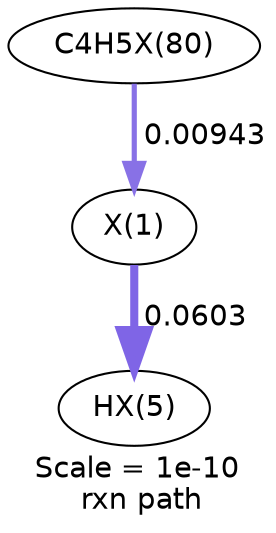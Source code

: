 digraph reaction_paths {
center=1;
s29 -> s30[fontname="Helvetica", style="setlinewidth(3.88)", arrowsize=1.94, color="0.7, 0.56, 0.9"
, label=" 0.0603"];
s33 -> s29[fontname="Helvetica", style="setlinewidth(2.48)", arrowsize=1.24, color="0.7, 0.509, 0.9"
, label=" 0.00943"];
s29 [ fontname="Helvetica", label="X(1)"];
s30 [ fontname="Helvetica", label="HX(5)"];
s33 [ fontname="Helvetica", label="C4H5X(80)"];
 label = "Scale = 1e-10\l rxn path";
 fontname = "Helvetica";
}
